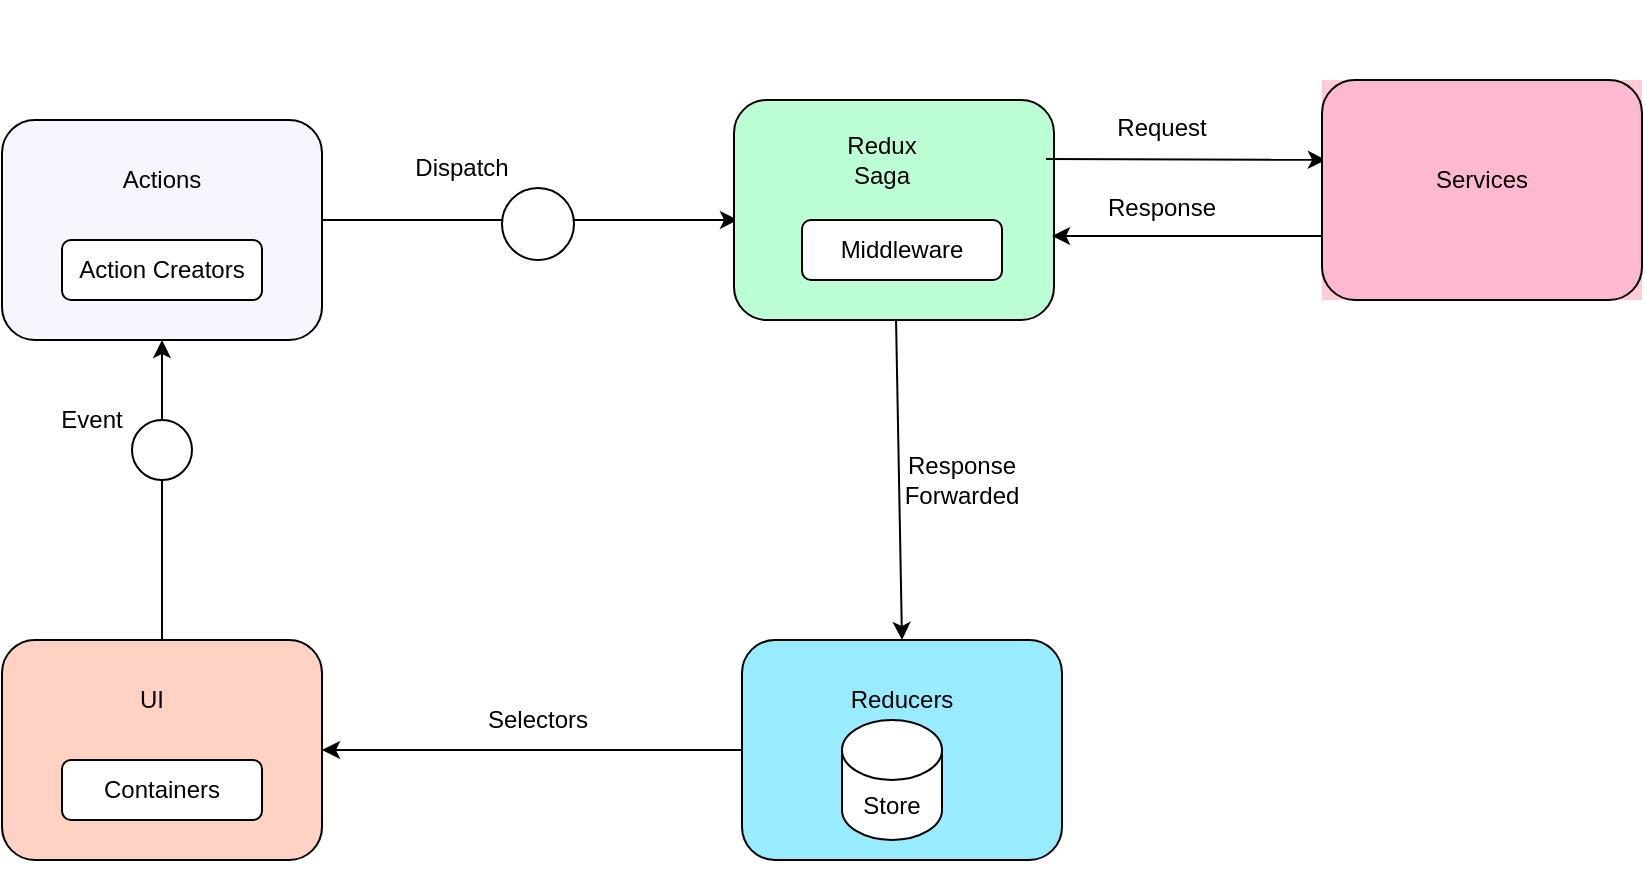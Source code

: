 <mxfile version="14.6.13" type="github">
  <diagram id="QcE3eUY1xfdvnFjCT1fq" name="Page-1">
    <mxGraphModel dx="926" dy="555" grid="1" gridSize="10" guides="1" tooltips="1" connect="1" arrows="1" fold="1" page="1" pageScale="1" pageWidth="850" pageHeight="1100" math="0" shadow="0">
      <root>
        <mxCell id="0" />
        <mxCell id="1" parent="0" />
        <mxCell id="CEnsXvZs_I40ct4Bp590-8" value="" style="group" vertex="1" connectable="0" parent="1">
          <mxGeometry x="185" y="250" width="30" height="110" as="geometry" />
        </mxCell>
        <mxCell id="CEnsXvZs_I40ct4Bp590-5" value="" style="endArrow=classic;html=1;entryX=0.5;entryY=1;entryDx=0;entryDy=0;" edge="1" parent="CEnsXvZs_I40ct4Bp590-8" target="CEnsXvZs_I40ct4Bp590-1">
          <mxGeometry width="50" height="50" relative="1" as="geometry">
            <mxPoint x="15" y="110" as="sourcePoint" />
            <mxPoint x="255" y="10" as="targetPoint" />
          </mxGeometry>
        </mxCell>
        <mxCell id="CEnsXvZs_I40ct4Bp590-7" value="" style="group" vertex="1" connectable="0" parent="CEnsXvZs_I40ct4Bp590-8">
          <mxGeometry width="30" height="30" as="geometry" />
        </mxCell>
        <mxCell id="CEnsXvZs_I40ct4Bp590-4" value="" style="ellipse;whiteSpace=wrap;html=1;aspect=fixed;" vertex="1" parent="CEnsXvZs_I40ct4Bp590-7">
          <mxGeometry width="30" height="30" as="geometry" />
        </mxCell>
        <mxCell id="CEnsXvZs_I40ct4Bp590-9" value="" style="rounded=1;whiteSpace=wrap;html=1;fillColor=#FFD2C4;" vertex="1" parent="1">
          <mxGeometry x="120" y="360" width="160" height="110" as="geometry" />
        </mxCell>
        <mxCell id="CEnsXvZs_I40ct4Bp590-10" value="Containers" style="rounded=1;whiteSpace=wrap;html=1;" vertex="1" parent="1">
          <mxGeometry x="150" y="420" width="100" height="30" as="geometry" />
        </mxCell>
        <mxCell id="CEnsXvZs_I40ct4Bp590-11" value="UI" style="text;html=1;strokeColor=none;fillColor=none;align=center;verticalAlign=middle;whiteSpace=wrap;rounded=0;" vertex="1" parent="1">
          <mxGeometry x="175" y="380" width="40" height="20" as="geometry" />
        </mxCell>
        <mxCell id="CEnsXvZs_I40ct4Bp590-12" value="Event" style="text;html=1;strokeColor=none;fillColor=none;align=center;verticalAlign=middle;whiteSpace=wrap;rounded=0;" vertex="1" parent="1">
          <mxGeometry x="145" y="240" width="40" height="20" as="geometry" />
        </mxCell>
        <mxCell id="CEnsXvZs_I40ct4Bp590-23" value="" style="group" vertex="1" connectable="0" parent="1">
          <mxGeometry x="265" y="40" width="30" height="110" as="geometry" />
        </mxCell>
        <mxCell id="CEnsXvZs_I40ct4Bp590-24" value="" style="endArrow=classic;html=1;entryX=0.025;entryY=0.545;entryDx=0;entryDy=0;entryPerimeter=0;" edge="1" parent="CEnsXvZs_I40ct4Bp590-23">
          <mxGeometry width="50" height="50" relative="1" as="geometry">
            <mxPoint x="13" y="110" as="sourcePoint" />
            <mxPoint x="223" y="109.95" as="targetPoint" />
          </mxGeometry>
        </mxCell>
        <mxCell id="CEnsXvZs_I40ct4Bp590-26" value="" style="ellipse;whiteSpace=wrap;html=1;aspect=fixed;" vertex="1" parent="1">
          <mxGeometry x="370" y="134" width="36" height="36" as="geometry" />
        </mxCell>
        <mxCell id="CEnsXvZs_I40ct4Bp590-32" value="Dispatch" style="text;html=1;strokeColor=none;fillColor=none;align=center;verticalAlign=middle;whiteSpace=wrap;rounded=0;" vertex="1" parent="1">
          <mxGeometry x="330" y="114" width="40" height="20" as="geometry" />
        </mxCell>
        <mxCell id="CEnsXvZs_I40ct4Bp590-33" value="" style="group" vertex="1" connectable="0" parent="1">
          <mxGeometry x="120" y="100" width="160" height="110" as="geometry" />
        </mxCell>
        <mxCell id="CEnsXvZs_I40ct4Bp590-1" value="" style="rounded=1;whiteSpace=wrap;html=1;fillColor=#F9F5FF;" vertex="1" parent="CEnsXvZs_I40ct4Bp590-33">
          <mxGeometry width="160" height="110" as="geometry" />
        </mxCell>
        <mxCell id="CEnsXvZs_I40ct4Bp590-2" value="Actions" style="text;html=1;strokeColor=none;fillColor=none;align=center;verticalAlign=middle;whiteSpace=wrap;rounded=0;" vertex="1" parent="CEnsXvZs_I40ct4Bp590-33">
          <mxGeometry x="60" y="20" width="40" height="20" as="geometry" />
        </mxCell>
        <mxCell id="CEnsXvZs_I40ct4Bp590-3" value="Action Creators" style="rounded=1;whiteSpace=wrap;html=1;" vertex="1" parent="CEnsXvZs_I40ct4Bp590-33">
          <mxGeometry x="30" y="60" width="100" height="30" as="geometry" />
        </mxCell>
        <mxCell id="CEnsXvZs_I40ct4Bp590-35" value="" style="group" vertex="1" connectable="0" parent="1">
          <mxGeometry x="520" y="90" width="160" height="110" as="geometry" />
        </mxCell>
        <mxCell id="CEnsXvZs_I40ct4Bp590-36" value="" style="rounded=1;whiteSpace=wrap;html=1;fillColor=#BDFFD5;" vertex="1" parent="CEnsXvZs_I40ct4Bp590-35">
          <mxGeometry x="-34" width="160" height="110" as="geometry" />
        </mxCell>
        <mxCell id="CEnsXvZs_I40ct4Bp590-37" value="Redux Saga" style="text;html=1;strokeColor=none;fillColor=none;align=center;verticalAlign=middle;whiteSpace=wrap;rounded=0;" vertex="1" parent="CEnsXvZs_I40ct4Bp590-35">
          <mxGeometry x="20" y="20" width="40" height="20" as="geometry" />
        </mxCell>
        <mxCell id="CEnsXvZs_I40ct4Bp590-38" value="Middleware" style="rounded=1;whiteSpace=wrap;html=1;" vertex="1" parent="CEnsXvZs_I40ct4Bp590-35">
          <mxGeometry y="60" width="100" height="30" as="geometry" />
        </mxCell>
        <mxCell id="CEnsXvZs_I40ct4Bp590-49" value="" style="endArrow=classic;html=1;" edge="1" parent="CEnsXvZs_I40ct4Bp590-35">
          <mxGeometry width="50" height="50" relative="1" as="geometry">
            <mxPoint x="122" y="29.5" as="sourcePoint" />
            <mxPoint x="262" y="29.95" as="targetPoint" />
          </mxGeometry>
        </mxCell>
        <mxCell id="CEnsXvZs_I40ct4Bp590-40" value="" style="group" vertex="1" connectable="0" parent="1">
          <mxGeometry x="490" y="360" width="160" height="120" as="geometry" />
        </mxCell>
        <mxCell id="CEnsXvZs_I40ct4Bp590-41" value="" style="rounded=1;whiteSpace=wrap;html=1;fillColor=#99EBFF;" vertex="1" parent="CEnsXvZs_I40ct4Bp590-40">
          <mxGeometry width="160" height="110" as="geometry" />
        </mxCell>
        <mxCell id="CEnsXvZs_I40ct4Bp590-42" value="Reducers" style="text;html=1;strokeColor=none;fillColor=none;align=center;verticalAlign=middle;whiteSpace=wrap;rounded=0;" vertex="1" parent="CEnsXvZs_I40ct4Bp590-40">
          <mxGeometry x="60" y="20" width="40" height="20" as="geometry" />
        </mxCell>
        <mxCell id="CEnsXvZs_I40ct4Bp590-44" value="Store" style="shape=cylinder3;whiteSpace=wrap;html=1;boundedLbl=1;backgroundOutline=1;size=15;" vertex="1" parent="CEnsXvZs_I40ct4Bp590-40">
          <mxGeometry x="50" y="40" width="50" height="60" as="geometry" />
        </mxCell>
        <mxCell id="CEnsXvZs_I40ct4Bp590-45" value="" style="endArrow=classic;html=1;entryX=0.5;entryY=0;entryDx=0;entryDy=0;" edge="1" parent="1" source="CEnsXvZs_I40ct4Bp590-36" target="CEnsXvZs_I40ct4Bp590-41">
          <mxGeometry width="50" height="50" relative="1" as="geometry">
            <mxPoint x="530" y="200" as="sourcePoint" />
            <mxPoint x="730" y="200" as="targetPoint" />
          </mxGeometry>
        </mxCell>
        <mxCell id="CEnsXvZs_I40ct4Bp590-46" value="" style="endArrow=classic;html=1;entryX=1;entryY=0.5;entryDx=0;entryDy=0;exitX=0;exitY=0.5;exitDx=0;exitDy=0;" edge="1" parent="1" source="CEnsXvZs_I40ct4Bp590-41" target="CEnsXvZs_I40ct4Bp590-9">
          <mxGeometry width="50" height="50" relative="1" as="geometry">
            <mxPoint x="577.023" y="210" as="sourcePoint" />
            <mxPoint x="580" y="370" as="targetPoint" />
          </mxGeometry>
        </mxCell>
        <mxCell id="CEnsXvZs_I40ct4Bp590-47" value="Selectors" style="text;html=1;strokeColor=none;fillColor=none;align=center;verticalAlign=middle;whiteSpace=wrap;rounded=0;" vertex="1" parent="1">
          <mxGeometry x="368" y="390" width="40" height="20" as="geometry" />
        </mxCell>
        <mxCell id="CEnsXvZs_I40ct4Bp590-48" value="Response Forwarded" style="text;html=1;strokeColor=none;fillColor=none;align=center;verticalAlign=middle;whiteSpace=wrap;rounded=0;" vertex="1" parent="1">
          <mxGeometry x="580" y="270" width="40" height="20" as="geometry" />
        </mxCell>
        <mxCell id="CEnsXvZs_I40ct4Bp590-50" value="Request" style="text;html=1;strokeColor=none;fillColor=none;align=center;verticalAlign=middle;whiteSpace=wrap;rounded=0;" vertex="1" parent="1">
          <mxGeometry x="680" y="94" width="40" height="20" as="geometry" />
        </mxCell>
        <mxCell id="CEnsXvZs_I40ct4Bp590-51" value="" style="endArrow=classic;html=1;" edge="1" parent="1">
          <mxGeometry width="50" height="50" relative="1" as="geometry">
            <mxPoint x="650" y="149" as="sourcePoint" />
            <mxPoint x="650" y="149" as="targetPoint" />
          </mxGeometry>
        </mxCell>
        <mxCell id="CEnsXvZs_I40ct4Bp590-52" value="Response" style="text;html=1;strokeColor=none;fillColor=none;align=center;verticalAlign=middle;whiteSpace=wrap;rounded=0;" vertex="1" parent="1">
          <mxGeometry x="680" y="134" width="40" height="20" as="geometry" />
        </mxCell>
        <mxCell id="CEnsXvZs_I40ct4Bp590-53" value="" style="endArrow=classic;html=1;entryX=0.994;entryY=0.618;entryDx=0;entryDy=0;entryPerimeter=0;" edge="1" parent="1" target="CEnsXvZs_I40ct4Bp590-36">
          <mxGeometry width="50" height="50" relative="1" as="geometry">
            <mxPoint x="780" y="158" as="sourcePoint" />
            <mxPoint x="890" y="143.95" as="targetPoint" />
          </mxGeometry>
        </mxCell>
        <mxCell id="CEnsXvZs_I40ct4Bp590-54" value="" style="group;fillColor=#FFCCD6;" vertex="1" connectable="0" parent="1">
          <mxGeometry x="780" y="80" width="160" height="110" as="geometry" />
        </mxCell>
        <mxCell id="CEnsXvZs_I40ct4Bp590-55" value="" style="rounded=1;whiteSpace=wrap;html=1;fillColor=#FFB8D2;" vertex="1" parent="CEnsXvZs_I40ct4Bp590-54">
          <mxGeometry width="160" height="110" as="geometry" />
        </mxCell>
        <mxCell id="CEnsXvZs_I40ct4Bp590-56" value="Services" style="text;html=1;strokeColor=none;fillColor=none;align=center;verticalAlign=middle;whiteSpace=wrap;rounded=0;" vertex="1" parent="CEnsXvZs_I40ct4Bp590-54">
          <mxGeometry x="60" y="40" width="40" height="20" as="geometry" />
        </mxCell>
      </root>
    </mxGraphModel>
  </diagram>
</mxfile>
